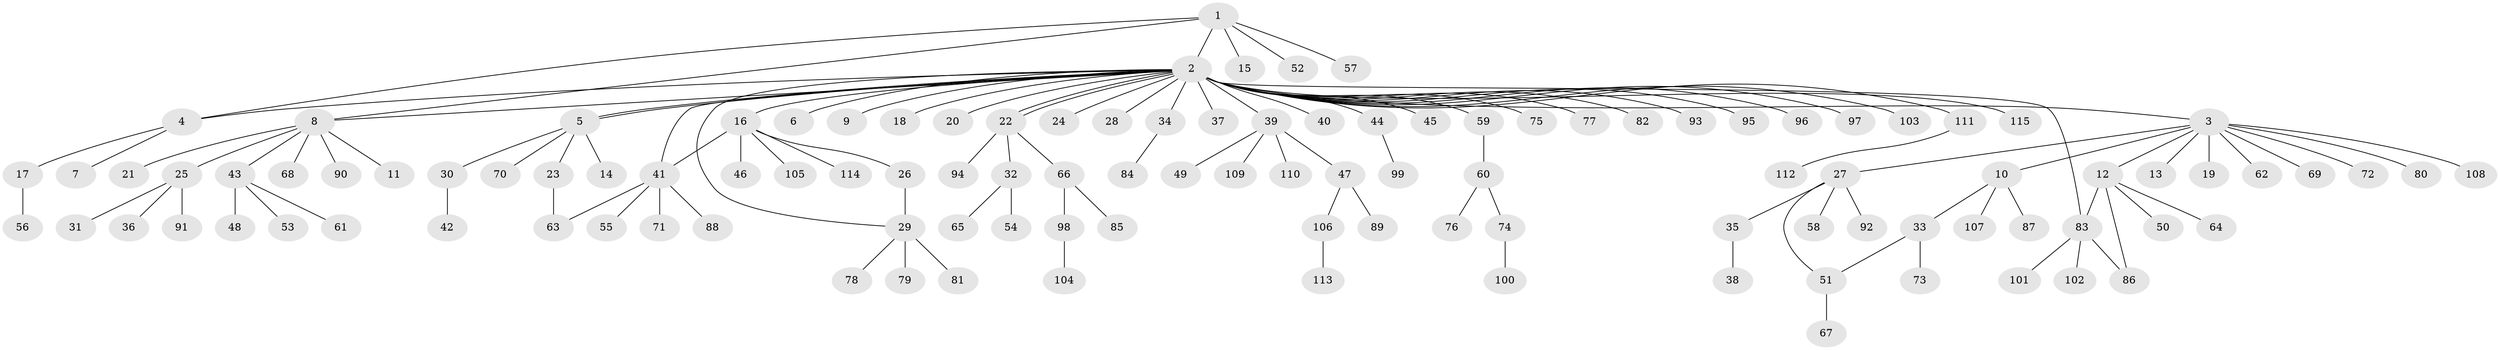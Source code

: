 // Generated by graph-tools (version 1.1) at 2025/49/03/09/25 03:49:59]
// undirected, 115 vertices, 124 edges
graph export_dot {
graph [start="1"]
  node [color=gray90,style=filled];
  1;
  2;
  3;
  4;
  5;
  6;
  7;
  8;
  9;
  10;
  11;
  12;
  13;
  14;
  15;
  16;
  17;
  18;
  19;
  20;
  21;
  22;
  23;
  24;
  25;
  26;
  27;
  28;
  29;
  30;
  31;
  32;
  33;
  34;
  35;
  36;
  37;
  38;
  39;
  40;
  41;
  42;
  43;
  44;
  45;
  46;
  47;
  48;
  49;
  50;
  51;
  52;
  53;
  54;
  55;
  56;
  57;
  58;
  59;
  60;
  61;
  62;
  63;
  64;
  65;
  66;
  67;
  68;
  69;
  70;
  71;
  72;
  73;
  74;
  75;
  76;
  77;
  78;
  79;
  80;
  81;
  82;
  83;
  84;
  85;
  86;
  87;
  88;
  89;
  90;
  91;
  92;
  93;
  94;
  95;
  96;
  97;
  98;
  99;
  100;
  101;
  102;
  103;
  104;
  105;
  106;
  107;
  108;
  109;
  110;
  111;
  112;
  113;
  114;
  115;
  1 -- 2;
  1 -- 4;
  1 -- 8;
  1 -- 15;
  1 -- 52;
  1 -- 57;
  2 -- 3;
  2 -- 4;
  2 -- 5;
  2 -- 5;
  2 -- 6;
  2 -- 8;
  2 -- 9;
  2 -- 16;
  2 -- 18;
  2 -- 20;
  2 -- 22;
  2 -- 22;
  2 -- 24;
  2 -- 28;
  2 -- 29;
  2 -- 34;
  2 -- 37;
  2 -- 39;
  2 -- 40;
  2 -- 41;
  2 -- 44;
  2 -- 45;
  2 -- 59;
  2 -- 75;
  2 -- 77;
  2 -- 82;
  2 -- 83;
  2 -- 93;
  2 -- 95;
  2 -- 96;
  2 -- 97;
  2 -- 103;
  2 -- 111;
  2 -- 115;
  3 -- 10;
  3 -- 12;
  3 -- 13;
  3 -- 19;
  3 -- 27;
  3 -- 62;
  3 -- 69;
  3 -- 72;
  3 -- 80;
  3 -- 108;
  4 -- 7;
  4 -- 17;
  5 -- 14;
  5 -- 23;
  5 -- 30;
  5 -- 70;
  8 -- 11;
  8 -- 21;
  8 -- 25;
  8 -- 43;
  8 -- 68;
  8 -- 90;
  10 -- 33;
  10 -- 87;
  10 -- 107;
  12 -- 50;
  12 -- 64;
  12 -- 83;
  12 -- 86;
  16 -- 26;
  16 -- 41;
  16 -- 46;
  16 -- 105;
  16 -- 114;
  17 -- 56;
  22 -- 32;
  22 -- 66;
  22 -- 94;
  23 -- 63;
  25 -- 31;
  25 -- 36;
  25 -- 91;
  26 -- 29;
  27 -- 35;
  27 -- 51;
  27 -- 58;
  27 -- 92;
  29 -- 78;
  29 -- 79;
  29 -- 81;
  30 -- 42;
  32 -- 54;
  32 -- 65;
  33 -- 51;
  33 -- 73;
  34 -- 84;
  35 -- 38;
  39 -- 47;
  39 -- 49;
  39 -- 109;
  39 -- 110;
  41 -- 55;
  41 -- 63;
  41 -- 71;
  41 -- 88;
  43 -- 48;
  43 -- 53;
  43 -- 61;
  44 -- 99;
  47 -- 89;
  47 -- 106;
  51 -- 67;
  59 -- 60;
  60 -- 74;
  60 -- 76;
  66 -- 85;
  66 -- 98;
  74 -- 100;
  83 -- 86;
  83 -- 101;
  83 -- 102;
  98 -- 104;
  106 -- 113;
  111 -- 112;
}
